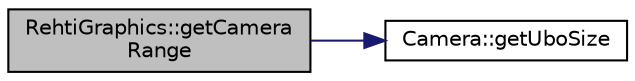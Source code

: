 digraph "RehtiGraphics::getCameraRange"
{
 // LATEX_PDF_SIZE
  edge [fontname="Helvetica",fontsize="10",labelfontname="Helvetica",labelfontsize="10"];
  node [fontname="Helvetica",fontsize="10",shape=record];
  rankdir="LR";
  Node1 [label="RehtiGraphics::getCamera\lRange",height=0.2,width=0.4,color="black", fillcolor="grey75", style="filled", fontcolor="black",tooltip="Returns the size of the camera matrix."];
  Node1 -> Node2 [color="midnightblue",fontsize="10",style="solid",fontname="Helvetica"];
  Node2 [label="Camera::getUboSize",height=0.2,width=0.4,color="black", fillcolor="white", style="filled",URL="$classCamera.html#a9f5741607bb6b27d2fb130247cd26b95",tooltip="Returns the size of the camera's UBO."];
}
